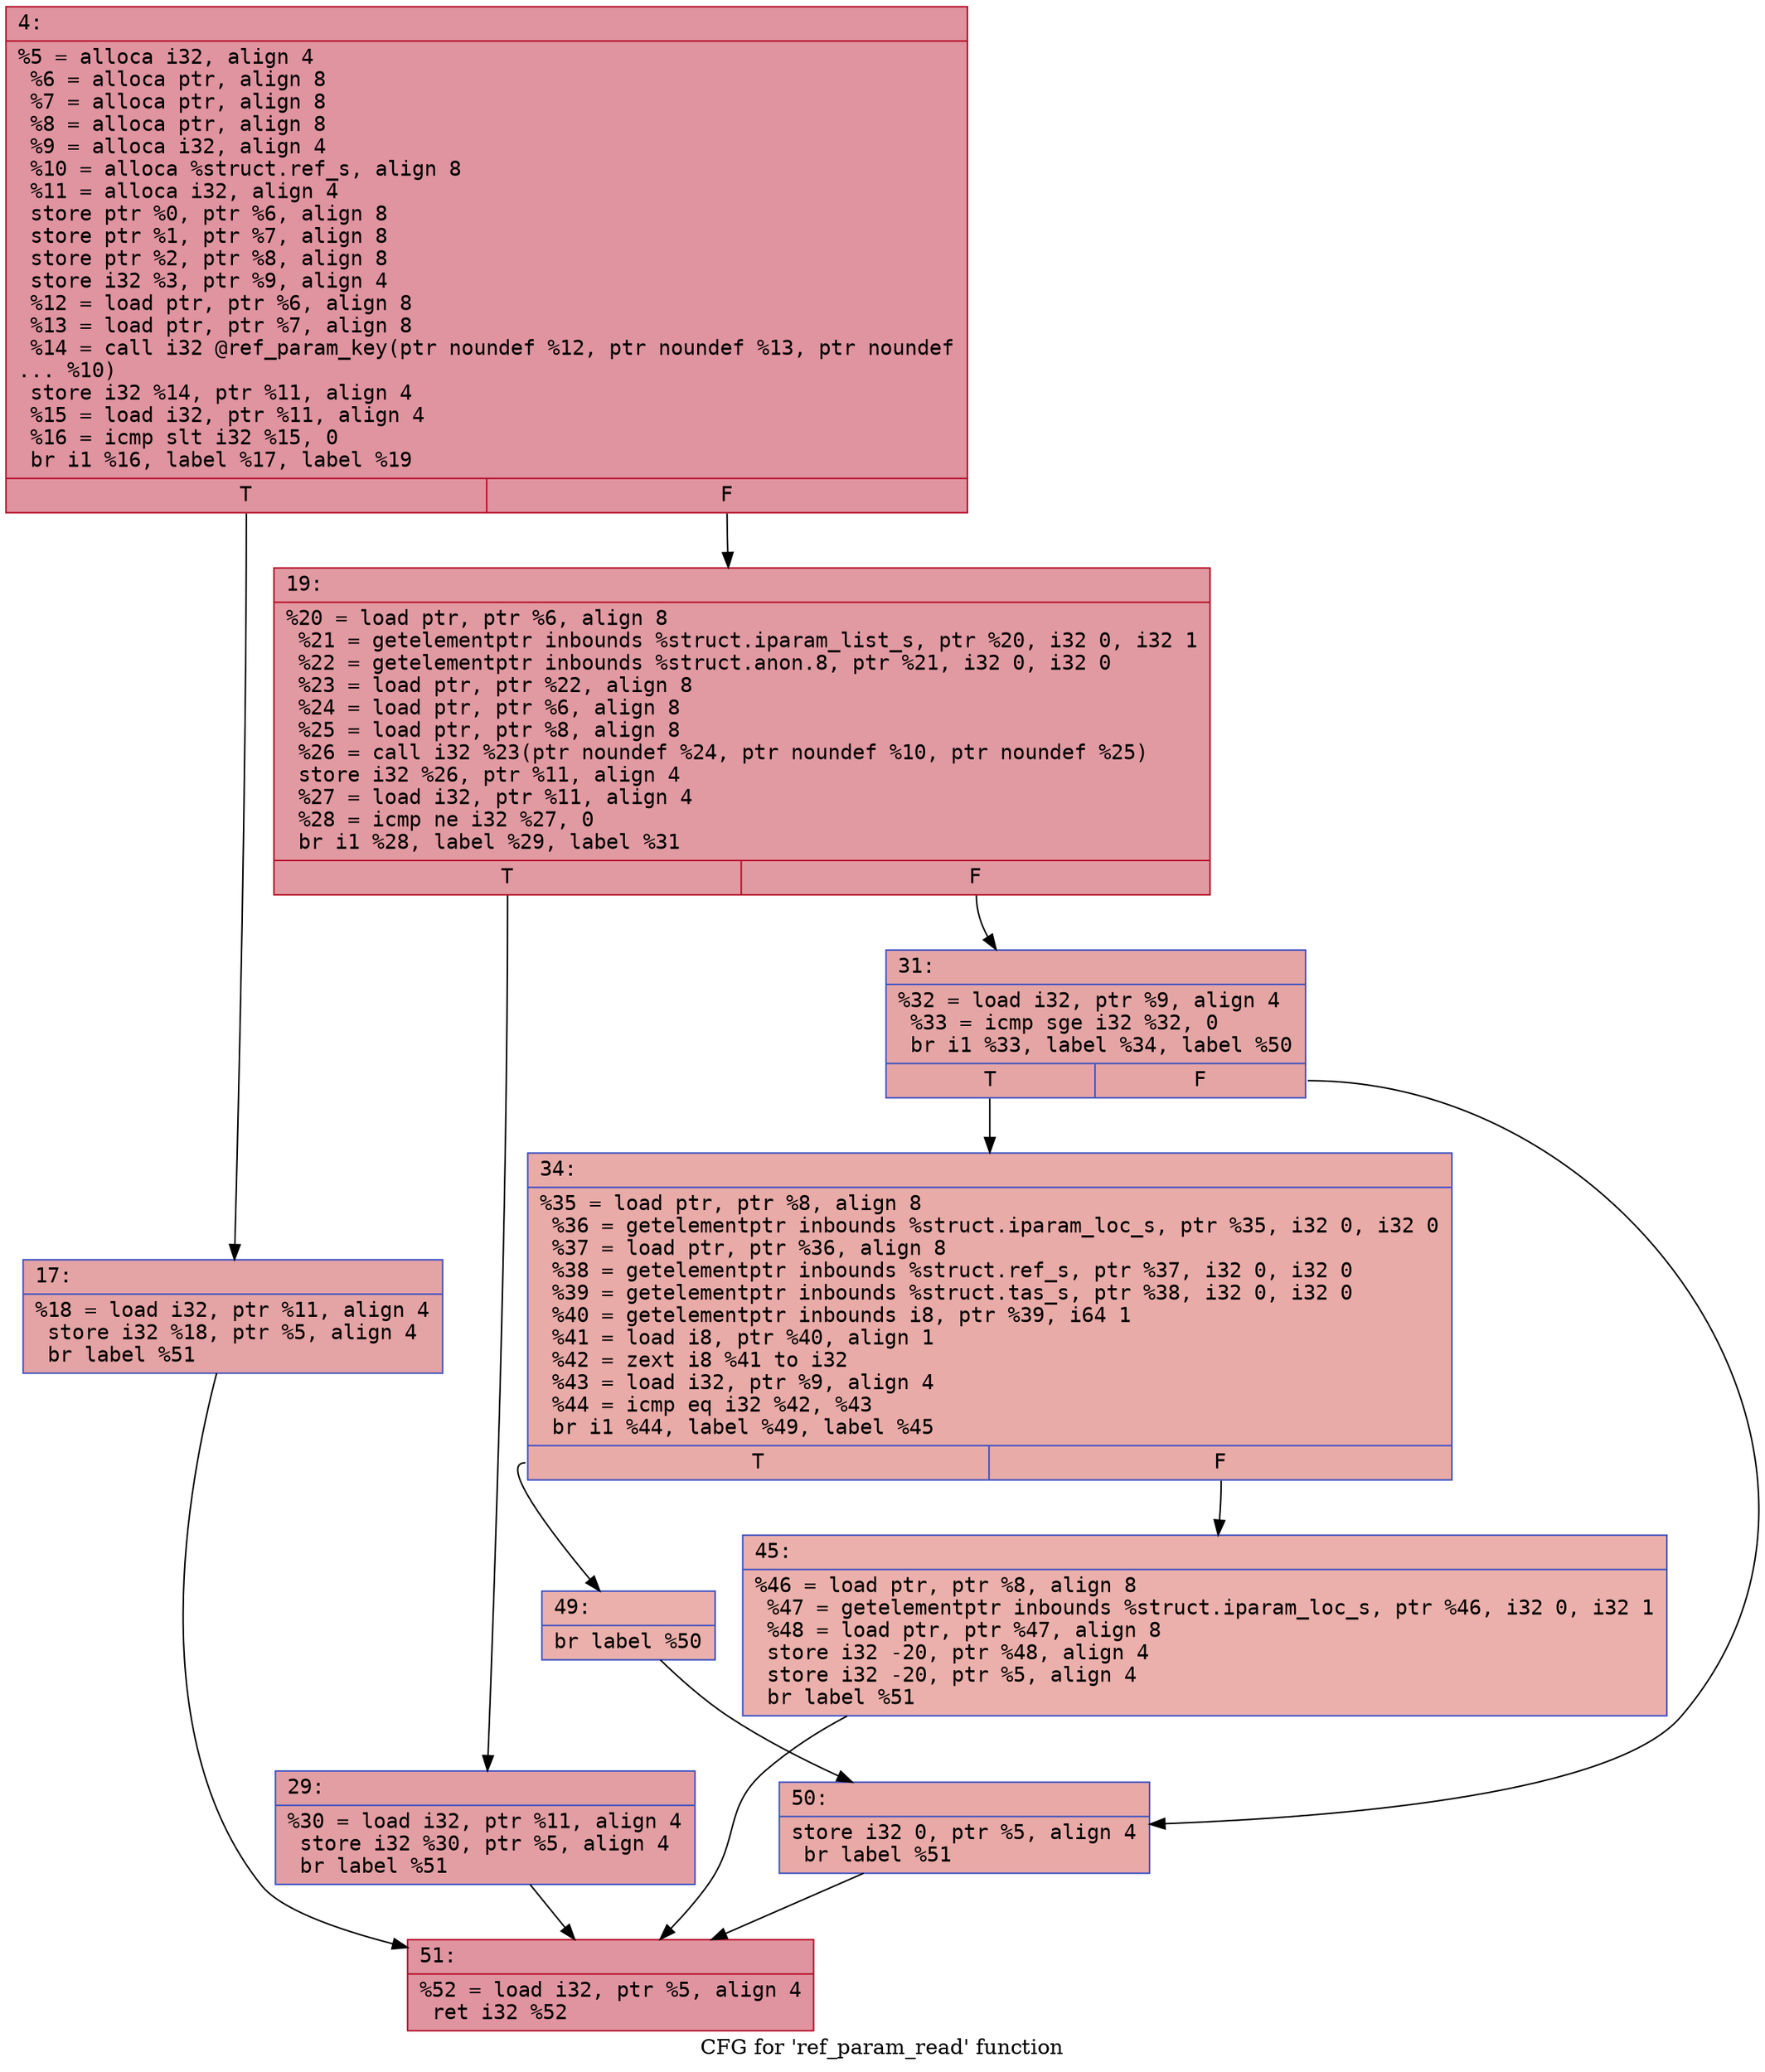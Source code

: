 digraph "CFG for 'ref_param_read' function" {
	label="CFG for 'ref_param_read' function";

	Node0x6000017ab250 [shape=record,color="#b70d28ff", style=filled, fillcolor="#b70d2870" fontname="Courier",label="{4:\l|  %5 = alloca i32, align 4\l  %6 = alloca ptr, align 8\l  %7 = alloca ptr, align 8\l  %8 = alloca ptr, align 8\l  %9 = alloca i32, align 4\l  %10 = alloca %struct.ref_s, align 8\l  %11 = alloca i32, align 4\l  store ptr %0, ptr %6, align 8\l  store ptr %1, ptr %7, align 8\l  store ptr %2, ptr %8, align 8\l  store i32 %3, ptr %9, align 4\l  %12 = load ptr, ptr %6, align 8\l  %13 = load ptr, ptr %7, align 8\l  %14 = call i32 @ref_param_key(ptr noundef %12, ptr noundef %13, ptr noundef\l... %10)\l  store i32 %14, ptr %11, align 4\l  %15 = load i32, ptr %11, align 4\l  %16 = icmp slt i32 %15, 0\l  br i1 %16, label %17, label %19\l|{<s0>T|<s1>F}}"];
	Node0x6000017ab250:s0 -> Node0x6000017ab2a0[tooltip="4 -> 17\nProbability 37.50%" ];
	Node0x6000017ab250:s1 -> Node0x6000017ab2f0[tooltip="4 -> 19\nProbability 62.50%" ];
	Node0x6000017ab2a0 [shape=record,color="#3d50c3ff", style=filled, fillcolor="#c32e3170" fontname="Courier",label="{17:\l|  %18 = load i32, ptr %11, align 4\l  store i32 %18, ptr %5, align 4\l  br label %51\l}"];
	Node0x6000017ab2a0 -> Node0x6000017ab520[tooltip="17 -> 51\nProbability 100.00%" ];
	Node0x6000017ab2f0 [shape=record,color="#b70d28ff", style=filled, fillcolor="#bb1b2c70" fontname="Courier",label="{19:\l|  %20 = load ptr, ptr %6, align 8\l  %21 = getelementptr inbounds %struct.iparam_list_s, ptr %20, i32 0, i32 1\l  %22 = getelementptr inbounds %struct.anon.8, ptr %21, i32 0, i32 0\l  %23 = load ptr, ptr %22, align 8\l  %24 = load ptr, ptr %6, align 8\l  %25 = load ptr, ptr %8, align 8\l  %26 = call i32 %23(ptr noundef %24, ptr noundef %10, ptr noundef %25)\l  store i32 %26, ptr %11, align 4\l  %27 = load i32, ptr %11, align 4\l  %28 = icmp ne i32 %27, 0\l  br i1 %28, label %29, label %31\l|{<s0>T|<s1>F}}"];
	Node0x6000017ab2f0:s0 -> Node0x6000017ab340[tooltip="19 -> 29\nProbability 62.50%" ];
	Node0x6000017ab2f0:s1 -> Node0x6000017ab390[tooltip="19 -> 31\nProbability 37.50%" ];
	Node0x6000017ab340 [shape=record,color="#3d50c3ff", style=filled, fillcolor="#be242e70" fontname="Courier",label="{29:\l|  %30 = load i32, ptr %11, align 4\l  store i32 %30, ptr %5, align 4\l  br label %51\l}"];
	Node0x6000017ab340 -> Node0x6000017ab520[tooltip="29 -> 51\nProbability 100.00%" ];
	Node0x6000017ab390 [shape=record,color="#3d50c3ff", style=filled, fillcolor="#c5333470" fontname="Courier",label="{31:\l|  %32 = load i32, ptr %9, align 4\l  %33 = icmp sge i32 %32, 0\l  br i1 %33, label %34, label %50\l|{<s0>T|<s1>F}}"];
	Node0x6000017ab390:s0 -> Node0x6000017ab3e0[tooltip="31 -> 34\nProbability 50.00%" ];
	Node0x6000017ab390:s1 -> Node0x6000017ab4d0[tooltip="31 -> 50\nProbability 50.00%" ];
	Node0x6000017ab3e0 [shape=record,color="#3d50c3ff", style=filled, fillcolor="#cc403a70" fontname="Courier",label="{34:\l|  %35 = load ptr, ptr %8, align 8\l  %36 = getelementptr inbounds %struct.iparam_loc_s, ptr %35, i32 0, i32 0\l  %37 = load ptr, ptr %36, align 8\l  %38 = getelementptr inbounds %struct.ref_s, ptr %37, i32 0, i32 0\l  %39 = getelementptr inbounds %struct.tas_s, ptr %38, i32 0, i32 0\l  %40 = getelementptr inbounds i8, ptr %39, i64 1\l  %41 = load i8, ptr %40, align 1\l  %42 = zext i8 %41 to i32\l  %43 = load i32, ptr %9, align 4\l  %44 = icmp eq i32 %42, %43\l  br i1 %44, label %49, label %45\l|{<s0>T|<s1>F}}"];
	Node0x6000017ab3e0:s0 -> Node0x6000017ab480[tooltip="34 -> 49\nProbability 50.00%" ];
	Node0x6000017ab3e0:s1 -> Node0x6000017ab430[tooltip="34 -> 45\nProbability 50.00%" ];
	Node0x6000017ab430 [shape=record,color="#3d50c3ff", style=filled, fillcolor="#d24b4070" fontname="Courier",label="{45:\l|  %46 = load ptr, ptr %8, align 8\l  %47 = getelementptr inbounds %struct.iparam_loc_s, ptr %46, i32 0, i32 1\l  %48 = load ptr, ptr %47, align 8\l  store i32 -20, ptr %48, align 4\l  store i32 -20, ptr %5, align 4\l  br label %51\l}"];
	Node0x6000017ab430 -> Node0x6000017ab520[tooltip="45 -> 51\nProbability 100.00%" ];
	Node0x6000017ab480 [shape=record,color="#3d50c3ff", style=filled, fillcolor="#d24b4070" fontname="Courier",label="{49:\l|  br label %50\l}"];
	Node0x6000017ab480 -> Node0x6000017ab4d0[tooltip="49 -> 50\nProbability 100.00%" ];
	Node0x6000017ab4d0 [shape=record,color="#3d50c3ff", style=filled, fillcolor="#ca3b3770" fontname="Courier",label="{50:\l|  store i32 0, ptr %5, align 4\l  br label %51\l}"];
	Node0x6000017ab4d0 -> Node0x6000017ab520[tooltip="50 -> 51\nProbability 100.00%" ];
	Node0x6000017ab520 [shape=record,color="#b70d28ff", style=filled, fillcolor="#b70d2870" fontname="Courier",label="{51:\l|  %52 = load i32, ptr %5, align 4\l  ret i32 %52\l}"];
}
